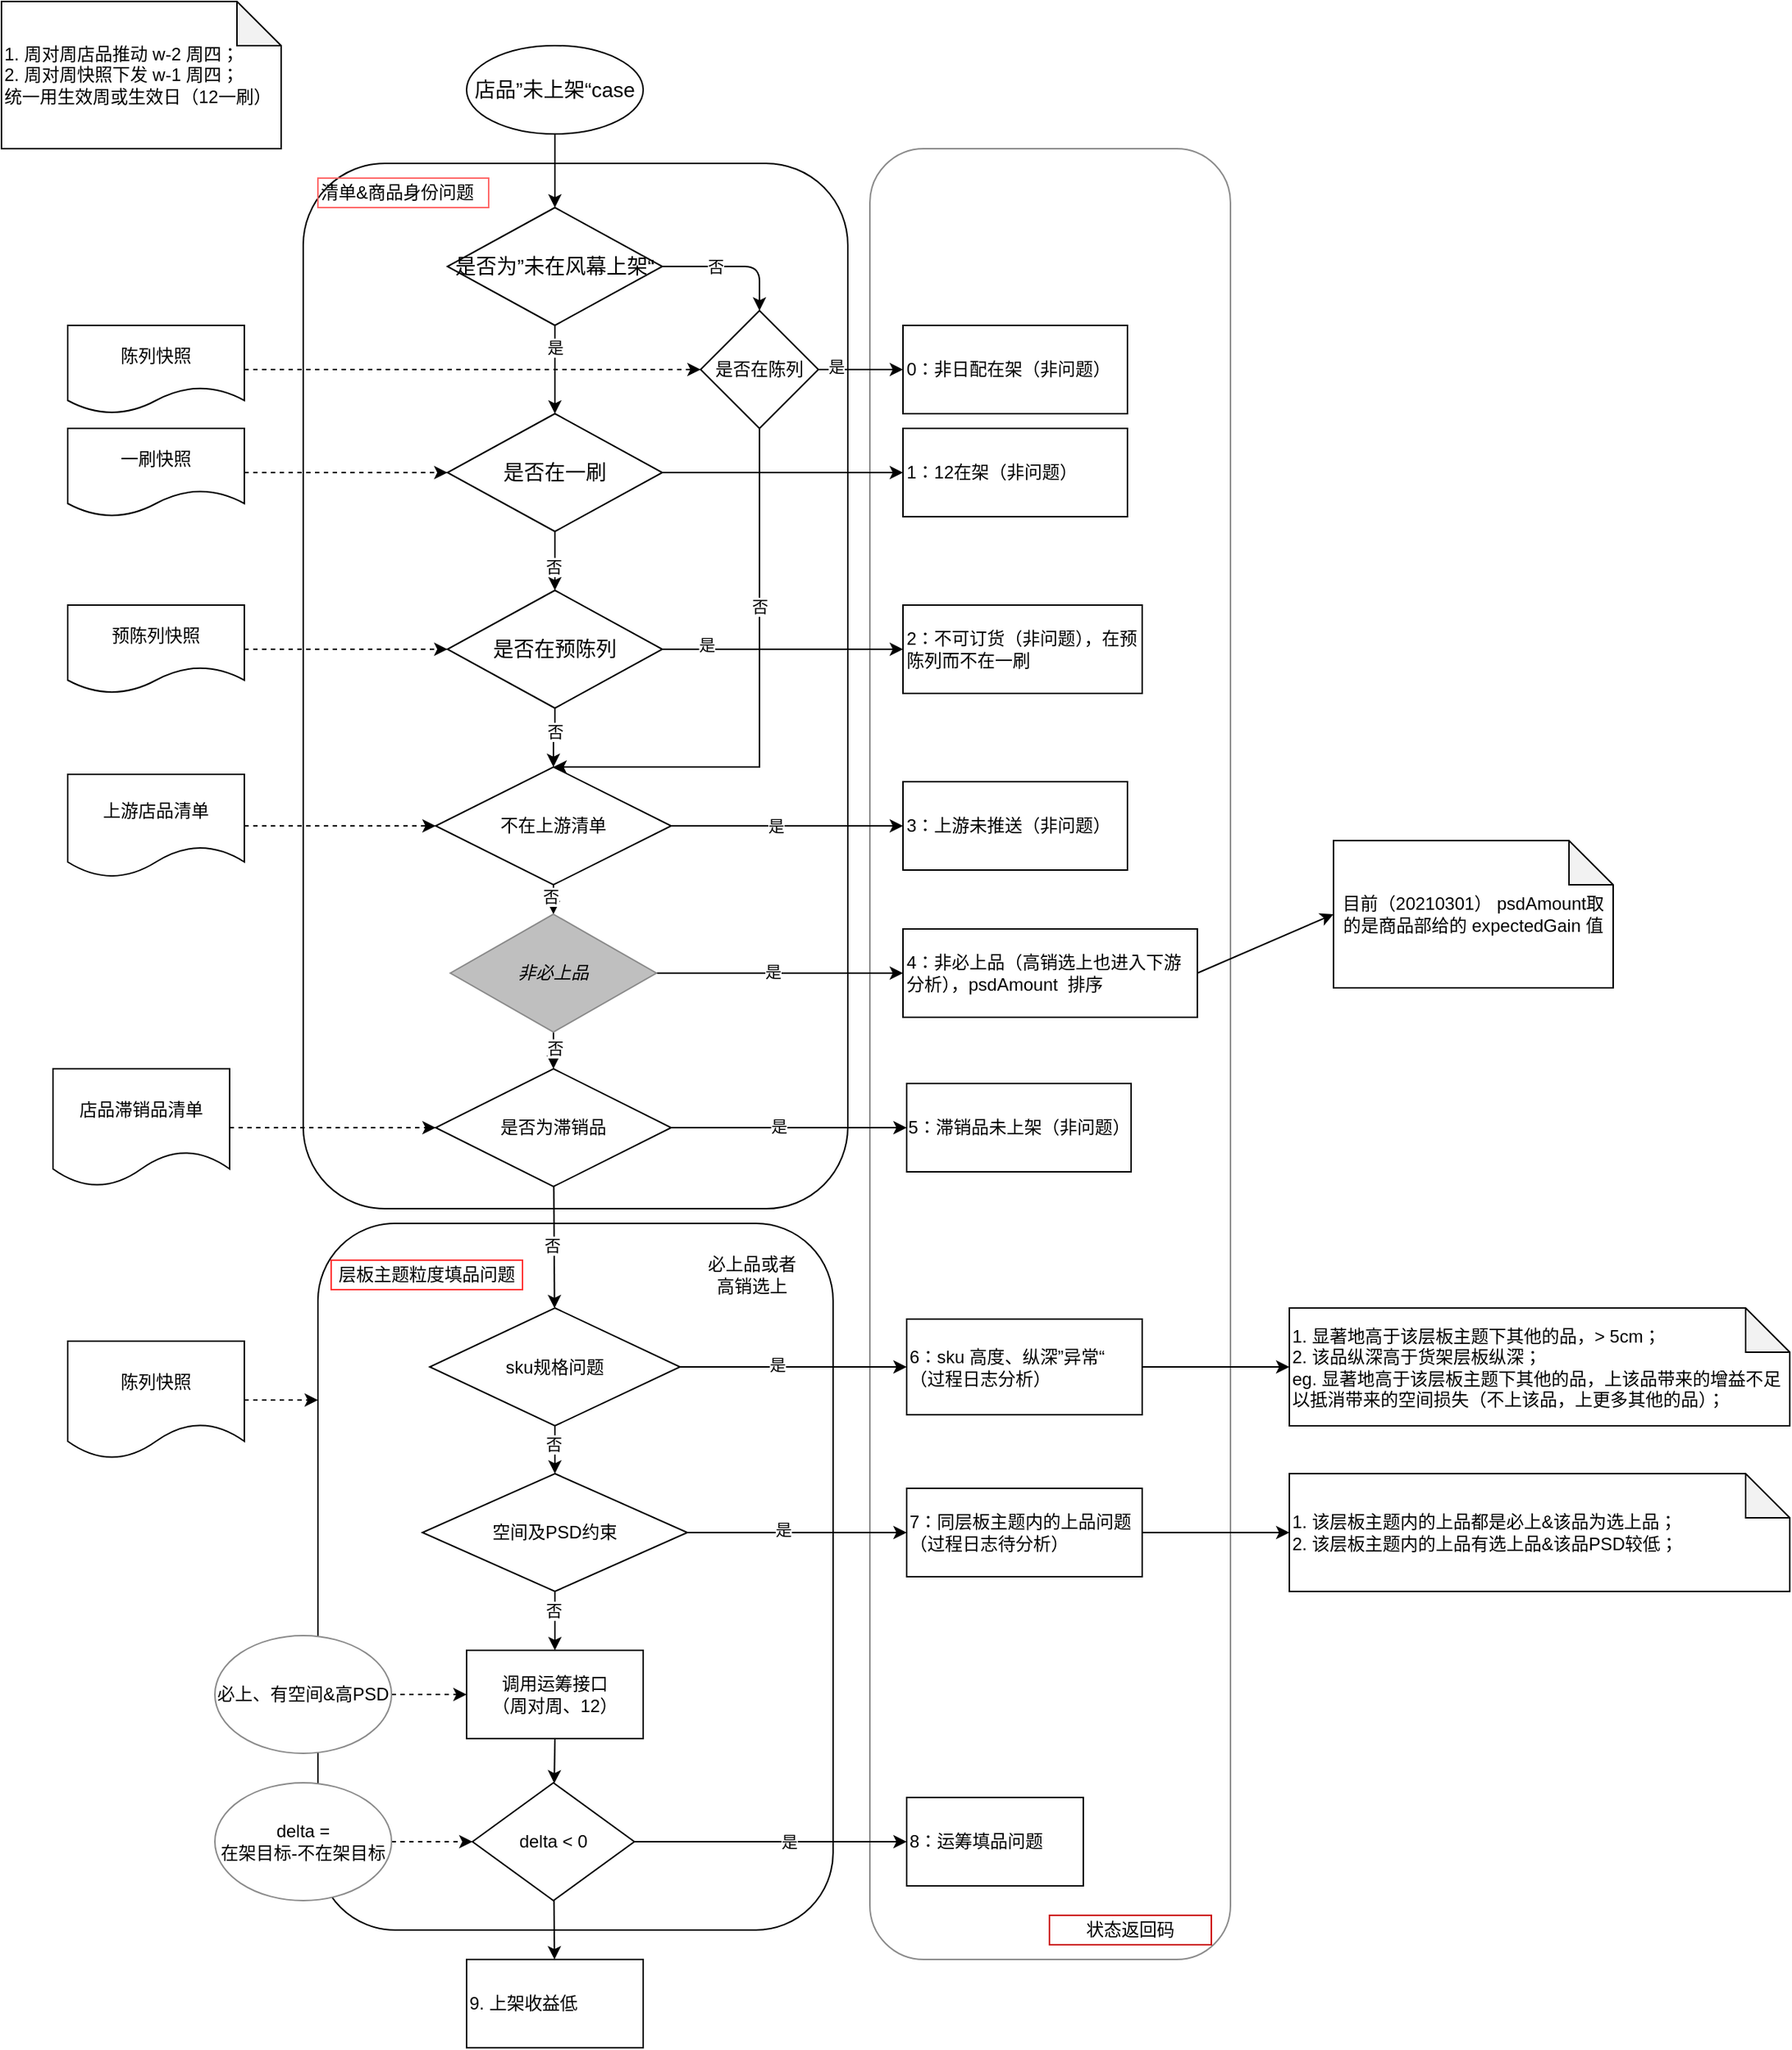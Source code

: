 <mxfile version="14.4.3" type="github">
  <diagram id="S_Vtg1tC3hXxcEHw8p99" name="Page-1">
    <mxGraphModel dx="2066" dy="2243" grid="1" gridSize="10" guides="1" tooltips="1" connect="1" arrows="1" fold="1" page="1" pageScale="1" pageWidth="827" pageHeight="1169" math="0" shadow="0">
      <root>
        <mxCell id="0" />
        <mxCell id="1" parent="0" />
        <mxCell id="GCCHpUo1PIDC4ZOt7AxQ-62" value="" style="rounded=1;whiteSpace=wrap;html=1;strokeColor=#8A8A8A;fillColor=#FFFFFF;" parent="1" vertex="1">
          <mxGeometry x="705" y="-70" width="245" height="1230" as="geometry" />
        </mxCell>
        <mxCell id="GCCHpUo1PIDC4ZOt7AxQ-51" value="" style="rounded=1;whiteSpace=wrap;html=1;" parent="1" vertex="1">
          <mxGeometry x="320" y="-60" width="370" height="710" as="geometry" />
        </mxCell>
        <mxCell id="GCCHpUo1PIDC4ZOt7AxQ-43" value="" style="rounded=1;whiteSpace=wrap;html=1;" parent="1" vertex="1">
          <mxGeometry x="330" y="660" width="350" height="480" as="geometry" />
        </mxCell>
        <mxCell id="ejTYExqUI6OF1oC2EcKi-1" style="edgeStyle=orthogonalEdgeStyle;rounded=0;orthogonalLoop=1;jettySize=auto;html=1;exitX=0.5;exitY=1;exitDx=0;exitDy=0;entryX=0.5;entryY=0;entryDx=0;entryDy=0;" parent="1" source="GCCHpUo1PIDC4ZOt7AxQ-3" target="GCCHpUo1PIDC4ZOt7AxQ-4" edge="1">
          <mxGeometry relative="1" as="geometry" />
        </mxCell>
        <mxCell id="GCCHpUo1PIDC4ZOt7AxQ-3" value="&lt;font style=&quot;font-size: 14px&quot;&gt;店品”未上架“case&lt;/font&gt;" style="ellipse;whiteSpace=wrap;html=1;" parent="1" vertex="1">
          <mxGeometry x="431" y="-140" width="120" height="60" as="geometry" />
        </mxCell>
        <mxCell id="ejTYExqUI6OF1oC2EcKi-4" value="" style="edgeStyle=orthogonalEdgeStyle;rounded=0;orthogonalLoop=1;jettySize=auto;html=1;" parent="1" source="GCCHpUo1PIDC4ZOt7AxQ-4" target="ejTYExqUI6OF1oC2EcKi-3" edge="1">
          <mxGeometry relative="1" as="geometry" />
        </mxCell>
        <mxCell id="ejTYExqUI6OF1oC2EcKi-11" value="是" style="edgeLabel;html=1;align=center;verticalAlign=middle;resizable=0;points=[];" parent="ejTYExqUI6OF1oC2EcKi-4" vertex="1" connectable="0">
          <mxGeometry x="-0.55" y="-3" relative="1" as="geometry">
            <mxPoint x="3" y="1" as="offset" />
          </mxGeometry>
        </mxCell>
        <mxCell id="GCCHpUo1PIDC4ZOt7AxQ-4" value="&lt;font style=&quot;font-size: 14px&quot;&gt;是否为”未在风幕上架“&lt;/font&gt;" style="rhombus;whiteSpace=wrap;html=1;" parent="1" vertex="1">
          <mxGeometry x="418" y="-30" width="146" height="80" as="geometry" />
        </mxCell>
        <mxCell id="GCCHpUo1PIDC4ZOt7AxQ-7" value="1. 周对周店品推动 w-2 周四；&lt;br&gt;2. 周对周快照下发 w-1 周四；&lt;br&gt;统一用生效周或生效日（12一刷）&amp;nbsp;" style="shape=note;whiteSpace=wrap;html=1;backgroundOutline=1;darkOpacity=0.05;align=left;" parent="1" vertex="1">
          <mxGeometry x="115" y="-170" width="190" height="100" as="geometry" />
        </mxCell>
        <mxCell id="GCCHpUo1PIDC4ZOt7AxQ-9" value="清单&amp;amp;商品身份问题" style="text;html=1;strokeColor=#FF6666;fillColor=none;align=left;verticalAlign=middle;whiteSpace=wrap;rounded=0;" parent="1" vertex="1">
          <mxGeometry x="330" y="-50" width="116" height="20" as="geometry" />
        </mxCell>
        <mxCell id="GCCHpUo1PIDC4ZOt7AxQ-17" value="" style="edgeStyle=orthogonalEdgeStyle;rounded=0;orthogonalLoop=1;jettySize=auto;html=1;" parent="1" source="GCCHpUo1PIDC4ZOt7AxQ-11" target="GCCHpUo1PIDC4ZOt7AxQ-16" edge="1">
          <mxGeometry relative="1" as="geometry" />
        </mxCell>
        <mxCell id="GCCHpUo1PIDC4ZOt7AxQ-18" value="是" style="edgeLabel;html=1;align=center;verticalAlign=middle;resizable=0;points=[];" parent="GCCHpUo1PIDC4ZOt7AxQ-17" vertex="1" connectable="0">
          <mxGeometry x="-0.183" y="3" relative="1" as="geometry">
            <mxPoint x="6" y="3" as="offset" />
          </mxGeometry>
        </mxCell>
        <mxCell id="GCCHpUo1PIDC4ZOt7AxQ-53" value="" style="edgeStyle=none;rounded=0;jumpStyle=gap;orthogonalLoop=1;jettySize=auto;html=1;" parent="1" source="GCCHpUo1PIDC4ZOt7AxQ-11" target="GCCHpUo1PIDC4ZOt7AxQ-52" edge="1">
          <mxGeometry relative="1" as="geometry" />
        </mxCell>
        <mxCell id="ejTYExqUI6OF1oC2EcKi-22" value="否" style="edgeLabel;html=1;align=center;verticalAlign=middle;resizable=0;points=[];" parent="GCCHpUo1PIDC4ZOt7AxQ-53" vertex="1" connectable="0">
          <mxGeometry x="-0.267" y="-2" relative="1" as="geometry">
            <mxPoint as="offset" />
          </mxGeometry>
        </mxCell>
        <mxCell id="GCCHpUo1PIDC4ZOt7AxQ-11" value="不在上游清单" style="rhombus;whiteSpace=wrap;html=1;" parent="1" vertex="1">
          <mxGeometry x="410" y="350" width="160" height="80" as="geometry" />
        </mxCell>
        <mxCell id="GCCHpUo1PIDC4ZOt7AxQ-13" value="0：非日配在架（非问题）" style="whiteSpace=wrap;html=1;align=left;" parent="1" vertex="1">
          <mxGeometry x="727.5" y="50" width="152.5" height="60" as="geometry" />
        </mxCell>
        <mxCell id="GCCHpUo1PIDC4ZOt7AxQ-16" value="3：上游未推送（非问题）" style="whiteSpace=wrap;html=1;align=left;" parent="1" vertex="1">
          <mxGeometry x="727.5" y="360" width="152.5" height="60" as="geometry" />
        </mxCell>
        <mxCell id="GCCHpUo1PIDC4ZOt7AxQ-22" value="" style="edgeStyle=orthogonalEdgeStyle;rounded=0;orthogonalLoop=1;jettySize=auto;html=1;" parent="1" source="GCCHpUo1PIDC4ZOt7AxQ-19" target="GCCHpUo1PIDC4ZOt7AxQ-21" edge="1">
          <mxGeometry relative="1" as="geometry" />
        </mxCell>
        <mxCell id="GCCHpUo1PIDC4ZOt7AxQ-23" value="是" style="edgeLabel;html=1;align=center;verticalAlign=middle;resizable=0;points=[];" parent="GCCHpUo1PIDC4ZOt7AxQ-22" vertex="1" connectable="0">
          <mxGeometry x="-0.046" y="1" relative="1" as="geometry">
            <mxPoint x="-4" as="offset" />
          </mxGeometry>
        </mxCell>
        <mxCell id="GCCHpUo1PIDC4ZOt7AxQ-57" value="" style="edgeStyle=none;rounded=0;jumpStyle=gap;orthogonalLoop=1;jettySize=auto;html=1;" parent="1" source="GCCHpUo1PIDC4ZOt7AxQ-19" target="GCCHpUo1PIDC4ZOt7AxQ-27" edge="1">
          <mxGeometry relative="1" as="geometry" />
        </mxCell>
        <mxCell id="ejTYExqUI6OF1oC2EcKi-24" value="否" style="edgeLabel;html=1;align=center;verticalAlign=middle;resizable=0;points=[];" parent="GCCHpUo1PIDC4ZOt7AxQ-57" vertex="1" connectable="0">
          <mxGeometry x="-0.03" y="-2" relative="1" as="geometry">
            <mxPoint as="offset" />
          </mxGeometry>
        </mxCell>
        <mxCell id="GCCHpUo1PIDC4ZOt7AxQ-19" value="是否为滞销品" style="rhombus;whiteSpace=wrap;html=1;" parent="1" vertex="1">
          <mxGeometry x="410" y="555" width="160" height="80" as="geometry" />
        </mxCell>
        <mxCell id="GCCHpUo1PIDC4ZOt7AxQ-21" value="5：滞销品未上架（非问题）" style="whiteSpace=wrap;html=1;" parent="1" vertex="1">
          <mxGeometry x="730" y="565" width="152.5" height="60" as="geometry" />
        </mxCell>
        <mxCell id="GCCHpUo1PIDC4ZOt7AxQ-32" value="" style="edgeStyle=orthogonalEdgeStyle;rounded=0;orthogonalLoop=1;jettySize=auto;html=1;" parent="1" source="GCCHpUo1PIDC4ZOt7AxQ-27" target="GCCHpUo1PIDC4ZOt7AxQ-31" edge="1">
          <mxGeometry relative="1" as="geometry" />
        </mxCell>
        <mxCell id="ejTYExqUI6OF1oC2EcKi-26" value="否" style="edgeLabel;html=1;align=center;verticalAlign=middle;resizable=0;points=[];" parent="GCCHpUo1PIDC4ZOt7AxQ-32" vertex="1" connectable="0">
          <mxGeometry x="0.158" y="4" relative="1" as="geometry">
            <mxPoint x="-5" as="offset" />
          </mxGeometry>
        </mxCell>
        <mxCell id="GCCHpUo1PIDC4ZOt7AxQ-34" value="" style="edgeStyle=orthogonalEdgeStyle;rounded=0;orthogonalLoop=1;jettySize=auto;html=1;" parent="1" source="GCCHpUo1PIDC4ZOt7AxQ-27" target="GCCHpUo1PIDC4ZOt7AxQ-33" edge="1">
          <mxGeometry relative="1" as="geometry" />
        </mxCell>
        <mxCell id="GCCHpUo1PIDC4ZOt7AxQ-35" value="是" style="edgeLabel;html=1;align=center;verticalAlign=middle;resizable=0;points=[];" parent="GCCHpUo1PIDC4ZOt7AxQ-34" vertex="1" connectable="0">
          <mxGeometry x="-0.148" y="2" relative="1" as="geometry">
            <mxPoint as="offset" />
          </mxGeometry>
        </mxCell>
        <mxCell id="GCCHpUo1PIDC4ZOt7AxQ-27" value="sku规格问题" style="rhombus;whiteSpace=wrap;html=1;" parent="1" vertex="1">
          <mxGeometry x="406" y="717.5" width="170" height="80" as="geometry" />
        </mxCell>
        <mxCell id="GCCHpUo1PIDC4ZOt7AxQ-30" value="层板主题粒度填品问题" style="text;html=1;strokeColor=#FF3333;fillColor=none;align=center;verticalAlign=middle;whiteSpace=wrap;rounded=0;" parent="1" vertex="1">
          <mxGeometry x="339" y="685" width="130" height="20" as="geometry" />
        </mxCell>
        <mxCell id="GCCHpUo1PIDC4ZOt7AxQ-40" value="" style="edgeStyle=orthogonalEdgeStyle;rounded=0;orthogonalLoop=1;jettySize=auto;html=1;" parent="1" source="GCCHpUo1PIDC4ZOt7AxQ-31" target="GCCHpUo1PIDC4ZOt7AxQ-39" edge="1">
          <mxGeometry relative="1" as="geometry" />
        </mxCell>
        <mxCell id="GCCHpUo1PIDC4ZOt7AxQ-41" value="是" style="edgeLabel;html=1;align=center;verticalAlign=middle;resizable=0;points=[];" parent="GCCHpUo1PIDC4ZOt7AxQ-40" vertex="1" connectable="0">
          <mxGeometry x="-0.127" y="2" relative="1" as="geometry">
            <mxPoint as="offset" />
          </mxGeometry>
        </mxCell>
        <mxCell id="krz_2XrXr_R0RCQD7uE6-12" value="" style="edgeStyle=none;rounded=0;orthogonalLoop=1;jettySize=auto;html=1;" parent="1" source="GCCHpUo1PIDC4ZOt7AxQ-31" target="krz_2XrXr_R0RCQD7uE6-10" edge="1">
          <mxGeometry relative="1" as="geometry" />
        </mxCell>
        <mxCell id="ejTYExqUI6OF1oC2EcKi-25" value="否" style="edgeLabel;html=1;align=center;verticalAlign=middle;resizable=0;points=[];" parent="krz_2XrXr_R0RCQD7uE6-12" vertex="1" connectable="0">
          <mxGeometry x="-0.36" y="-2" relative="1" as="geometry">
            <mxPoint x="1" as="offset" />
          </mxGeometry>
        </mxCell>
        <mxCell id="GCCHpUo1PIDC4ZOt7AxQ-31" value="空间及PSD约束" style="rhombus;whiteSpace=wrap;html=1;" parent="1" vertex="1">
          <mxGeometry x="401" y="830" width="180" height="80" as="geometry" />
        </mxCell>
        <mxCell id="krz_2XrXr_R0RCQD7uE6-14" value="" style="edgeStyle=none;rounded=0;orthogonalLoop=1;jettySize=auto;html=1;exitX=1;exitY=0.5;exitDx=0;exitDy=0;" parent="1" source="GCCHpUo1PIDC4ZOt7AxQ-33" target="GCCHpUo1PIDC4ZOt7AxQ-46" edge="1">
          <mxGeometry relative="1" as="geometry" />
        </mxCell>
        <mxCell id="GCCHpUo1PIDC4ZOt7AxQ-33" value="6：sku 高度、纵深”异常“&lt;br&gt;（过程日志分析）" style="whiteSpace=wrap;html=1;align=left;" parent="1" vertex="1">
          <mxGeometry x="730" y="725" width="160" height="65" as="geometry" />
        </mxCell>
        <mxCell id="GCCHpUo1PIDC4ZOt7AxQ-49" style="edgeStyle=none;rounded=0;jumpStyle=gap;orthogonalLoop=1;jettySize=auto;html=1;exitX=1;exitY=0.5;exitDx=0;exitDy=0;entryX=0;entryY=0.5;entryDx=0;entryDy=0;entryPerimeter=0;" parent="1" source="GCCHpUo1PIDC4ZOt7AxQ-39" target="GCCHpUo1PIDC4ZOt7AxQ-48" edge="1">
          <mxGeometry relative="1" as="geometry" />
        </mxCell>
        <mxCell id="GCCHpUo1PIDC4ZOt7AxQ-39" value="7：同层板主题内的上品问题&amp;nbsp;&lt;br&gt;（过程日志待分析）" style="whiteSpace=wrap;html=1;align=left;" parent="1" vertex="1">
          <mxGeometry x="730" y="840" width="160" height="60" as="geometry" />
        </mxCell>
        <mxCell id="GCCHpUo1PIDC4ZOt7AxQ-44" style="edgeStyle=orthogonalEdgeStyle;rounded=0;orthogonalLoop=1;jettySize=auto;html=1;exitX=0.5;exitY=1;exitDx=0;exitDy=0;" parent="1" source="GCCHpUo1PIDC4ZOt7AxQ-43" target="GCCHpUo1PIDC4ZOt7AxQ-43" edge="1">
          <mxGeometry relative="1" as="geometry" />
        </mxCell>
        <mxCell id="GCCHpUo1PIDC4ZOt7AxQ-46" value="1. 显著地高于该层板主题下其他的品，&amp;gt; 5cm；&lt;br&gt;2. 该品纵深高于货架层板纵深；&lt;br&gt;eg. 显著地高于该层板主题下其他的品，上该品带来的增益不足以抵消带来的空间损失（不上该品，上更多其他的品）；" style="shape=note;whiteSpace=wrap;html=1;backgroundOutline=1;darkOpacity=0.05;align=left;" parent="1" vertex="1">
          <mxGeometry x="990" y="717.5" width="340" height="80" as="geometry" />
        </mxCell>
        <mxCell id="GCCHpUo1PIDC4ZOt7AxQ-48" value="1. 该层板主题内的上品都是必上&amp;amp;该品为选上品；&lt;br&gt;2. 该层板主题内的上品有选上品&amp;amp;该品PSD较低；" style="shape=note;whiteSpace=wrap;html=1;backgroundOutline=1;darkOpacity=0.05;align=left;" parent="1" vertex="1">
          <mxGeometry x="990" y="830" width="340" height="80" as="geometry" />
        </mxCell>
        <mxCell id="GCCHpUo1PIDC4ZOt7AxQ-54" value="" style="edgeStyle=none;rounded=0;jumpStyle=gap;orthogonalLoop=1;jettySize=auto;html=1;" parent="1" source="GCCHpUo1PIDC4ZOt7AxQ-52" target="GCCHpUo1PIDC4ZOt7AxQ-19" edge="1">
          <mxGeometry relative="1" as="geometry" />
        </mxCell>
        <mxCell id="ejTYExqUI6OF1oC2EcKi-23" value="否" style="edgeLabel;html=1;align=center;verticalAlign=middle;resizable=0;points=[];" parent="GCCHpUo1PIDC4ZOt7AxQ-54" vertex="1" connectable="0">
          <mxGeometry x="-0.12" y="1" relative="1" as="geometry">
            <mxPoint as="offset" />
          </mxGeometry>
        </mxCell>
        <mxCell id="GCCHpUo1PIDC4ZOt7AxQ-56" value="" style="edgeStyle=none;rounded=0;jumpStyle=gap;orthogonalLoop=1;jettySize=auto;html=1;" parent="1" source="GCCHpUo1PIDC4ZOt7AxQ-52" target="GCCHpUo1PIDC4ZOt7AxQ-55" edge="1">
          <mxGeometry relative="1" as="geometry" />
        </mxCell>
        <mxCell id="GCCHpUo1PIDC4ZOt7AxQ-58" value="是" style="edgeLabel;html=1;align=center;verticalAlign=middle;resizable=0;points=[];" parent="GCCHpUo1PIDC4ZOt7AxQ-56" vertex="1" connectable="0">
          <mxGeometry x="-0.065" y="1" relative="1" as="geometry">
            <mxPoint as="offset" />
          </mxGeometry>
        </mxCell>
        <mxCell id="GCCHpUo1PIDC4ZOt7AxQ-52" value="&lt;i&gt;非必上品&lt;/i&gt;" style="rhombus;whiteSpace=wrap;html=1;strokeColor=#8A8A8A;fillColor=#BFBFBF;" parent="1" vertex="1">
          <mxGeometry x="420" y="450" width="140" height="80" as="geometry" />
        </mxCell>
        <mxCell id="krz_2XrXr_R0RCQD7uE6-31" style="edgeStyle=none;rounded=0;orthogonalLoop=1;jettySize=auto;html=1;exitX=1;exitY=0.5;exitDx=0;exitDy=0;entryX=0;entryY=0.5;entryDx=0;entryDy=0;entryPerimeter=0;" parent="1" source="GCCHpUo1PIDC4ZOt7AxQ-55" target="krz_2XrXr_R0RCQD7uE6-30" edge="1">
          <mxGeometry relative="1" as="geometry" />
        </mxCell>
        <mxCell id="GCCHpUo1PIDC4ZOt7AxQ-55" value="4：非必上品（高销选上也进入下游分析），psdAmount&amp;nbsp; 排序" style="whiteSpace=wrap;html=1;align=left;" parent="1" vertex="1">
          <mxGeometry x="727.5" y="460" width="200" height="60" as="geometry" />
        </mxCell>
        <mxCell id="GCCHpUo1PIDC4ZOt7AxQ-59" value="必上品或者高销选上" style="text;html=1;strokeColor=none;fillColor=none;align=center;verticalAlign=middle;whiteSpace=wrap;rounded=0;" parent="1" vertex="1">
          <mxGeometry x="590" y="685" width="70" height="20" as="geometry" />
        </mxCell>
        <mxCell id="krz_2XrXr_R0RCQD7uE6-27" style="edgeStyle=none;rounded=0;orthogonalLoop=1;jettySize=auto;html=1;exitX=1;exitY=0.5;exitDx=0;exitDy=0;entryX=0;entryY=0.5;entryDx=0;entryDy=0;dashed=1;" parent="1" source="GCCHpUo1PIDC4ZOt7AxQ-65" target="krz_2XrXr_R0RCQD7uE6-10" edge="1">
          <mxGeometry relative="1" as="geometry" />
        </mxCell>
        <mxCell id="GCCHpUo1PIDC4ZOt7AxQ-65" value="必上、有空间&amp;amp;高PSD" style="ellipse;whiteSpace=wrap;html=1;strokeColor=#8A8A8A;fillColor=#FFFFFF;" parent="1" vertex="1">
          <mxGeometry x="260" y="940" width="120" height="80" as="geometry" />
        </mxCell>
        <mxCell id="GCCHpUo1PIDC4ZOt7AxQ-71" value="状态返回码" style="text;html=1;strokeColor=#CC0000;fillColor=none;align=center;verticalAlign=middle;whiteSpace=wrap;rounded=0;" parent="1" vertex="1">
          <mxGeometry x="827" y="1130" width="110" height="20" as="geometry" />
        </mxCell>
        <mxCell id="ejTYExqUI6OF1oC2EcKi-27" style="edgeStyle=orthogonalEdgeStyle;rounded=0;orthogonalLoop=1;jettySize=auto;html=1;exitX=1;exitY=0.5;exitDx=0;exitDy=0;entryX=0;entryY=0.5;entryDx=0;entryDy=0;dashed=1;" parent="1" source="GCCHpUo1PIDC4ZOt7AxQ-73" target="ejTYExqUI6OF1oC2EcKi-8" edge="1">
          <mxGeometry relative="1" as="geometry" />
        </mxCell>
        <mxCell id="GCCHpUo1PIDC4ZOt7AxQ-73" value="陈列快照" style="shape=document;whiteSpace=wrap;html=1;boundedLbl=1;strokeColor=#000000;fillColor=#FFFFFF;" parent="1" vertex="1">
          <mxGeometry x="160" y="50" width="120" height="60" as="geometry" />
        </mxCell>
        <mxCell id="ejTYExqUI6OF1oC2EcKi-32" style="edgeStyle=orthogonalEdgeStyle;rounded=0;orthogonalLoop=1;jettySize=auto;html=1;exitX=1;exitY=0.5;exitDx=0;exitDy=0;dashed=1;" parent="1" source="GCCHpUo1PIDC4ZOt7AxQ-74" target="GCCHpUo1PIDC4ZOt7AxQ-11" edge="1">
          <mxGeometry relative="1" as="geometry" />
        </mxCell>
        <mxCell id="GCCHpUo1PIDC4ZOt7AxQ-74" value="上游店品清单" style="shape=document;whiteSpace=wrap;html=1;boundedLbl=1;strokeColor=#000000;fillColor=#FFFFFF;" parent="1" vertex="1">
          <mxGeometry x="160" y="355" width="120" height="70" as="geometry" />
        </mxCell>
        <mxCell id="ejTYExqUI6OF1oC2EcKi-33" style="edgeStyle=orthogonalEdgeStyle;rounded=0;orthogonalLoop=1;jettySize=auto;html=1;exitX=1;exitY=0.5;exitDx=0;exitDy=0;entryX=0;entryY=0.5;entryDx=0;entryDy=0;dashed=1;" parent="1" source="GCCHpUo1PIDC4ZOt7AxQ-75" target="GCCHpUo1PIDC4ZOt7AxQ-19" edge="1">
          <mxGeometry relative="1" as="geometry" />
        </mxCell>
        <mxCell id="GCCHpUo1PIDC4ZOt7AxQ-75" value="店品滞销品清单" style="shape=document;whiteSpace=wrap;html=1;boundedLbl=1;strokeColor=#000000;fillColor=#FFFFFF;" parent="1" vertex="1">
          <mxGeometry x="150" y="555" width="120" height="80" as="geometry" />
        </mxCell>
        <mxCell id="ejTYExqUI6OF1oC2EcKi-35" style="edgeStyle=orthogonalEdgeStyle;rounded=0;orthogonalLoop=1;jettySize=auto;html=1;exitX=1;exitY=0.5;exitDx=0;exitDy=0;entryX=0;entryY=0.25;entryDx=0;entryDy=0;dashed=1;" parent="1" source="GCCHpUo1PIDC4ZOt7AxQ-76" target="GCCHpUo1PIDC4ZOt7AxQ-43" edge="1">
          <mxGeometry relative="1" as="geometry" />
        </mxCell>
        <mxCell id="GCCHpUo1PIDC4ZOt7AxQ-76" value="陈列快照" style="shape=document;whiteSpace=wrap;html=1;boundedLbl=1;strokeColor=#000000;fillColor=#FFFFFF;" parent="1" vertex="1">
          <mxGeometry x="160" y="740" width="120" height="80" as="geometry" />
        </mxCell>
        <mxCell id="krz_2XrXr_R0RCQD7uE6-6" value="" style="edgeStyle=none;rounded=0;orthogonalLoop=1;jettySize=auto;html=1;" parent="1" source="krz_2XrXr_R0RCQD7uE6-1" target="krz_2XrXr_R0RCQD7uE6-5" edge="1">
          <mxGeometry relative="1" as="geometry" />
        </mxCell>
        <mxCell id="krz_2XrXr_R0RCQD7uE6-7" value="是" style="edgeLabel;html=1;align=center;verticalAlign=middle;resizable=0;points=[];" parent="krz_2XrXr_R0RCQD7uE6-6" vertex="1" connectable="0">
          <mxGeometry x="-0.12" y="2" relative="1" as="geometry">
            <mxPoint x="23" y="2" as="offset" />
          </mxGeometry>
        </mxCell>
        <mxCell id="krz_2XrXr_R0RCQD7uE6-18" value="" style="edgeStyle=none;rounded=0;orthogonalLoop=1;jettySize=auto;html=1;" parent="1" source="krz_2XrXr_R0RCQD7uE6-1" target="krz_2XrXr_R0RCQD7uE6-17" edge="1">
          <mxGeometry relative="1" as="geometry" />
        </mxCell>
        <mxCell id="krz_2XrXr_R0RCQD7uE6-1" value="delta &amp;lt; 0" style="rhombus;whiteSpace=wrap;html=1;" parent="1" vertex="1">
          <mxGeometry x="435" y="1040" width="110" height="80" as="geometry" />
        </mxCell>
        <mxCell id="krz_2XrXr_R0RCQD7uE6-4" style="rounded=0;orthogonalLoop=1;jettySize=auto;html=1;exitX=1;exitY=0.5;exitDx=0;exitDy=0;entryX=0;entryY=0.5;entryDx=0;entryDy=0;dashed=1;" parent="1" source="krz_2XrXr_R0RCQD7uE6-3" target="krz_2XrXr_R0RCQD7uE6-1" edge="1">
          <mxGeometry relative="1" as="geometry" />
        </mxCell>
        <mxCell id="krz_2XrXr_R0RCQD7uE6-3" value="delta = &lt;br&gt;在架目标-不在架目标" style="ellipse;whiteSpace=wrap;html=1;strokeColor=#8A8A8A;fillColor=#FFFFFF;" parent="1" vertex="1">
          <mxGeometry x="260" y="1040" width="120" height="80" as="geometry" />
        </mxCell>
        <mxCell id="krz_2XrXr_R0RCQD7uE6-5" value="8：运筹填品问题" style="whiteSpace=wrap;html=1;align=left;" parent="1" vertex="1">
          <mxGeometry x="730" y="1050" width="120" height="60" as="geometry" />
        </mxCell>
        <mxCell id="krz_2XrXr_R0RCQD7uE6-11" style="edgeStyle=none;rounded=0;orthogonalLoop=1;jettySize=auto;html=1;exitX=0.5;exitY=1;exitDx=0;exitDy=0;" parent="1" source="krz_2XrXr_R0RCQD7uE6-10" target="krz_2XrXr_R0RCQD7uE6-1" edge="1">
          <mxGeometry relative="1" as="geometry" />
        </mxCell>
        <mxCell id="krz_2XrXr_R0RCQD7uE6-10" value="调用运筹接口&lt;br&gt;（周对周、12）" style="rounded=0;whiteSpace=wrap;html=1;" parent="1" vertex="1">
          <mxGeometry x="431" y="950" width="120" height="60" as="geometry" />
        </mxCell>
        <mxCell id="krz_2XrXr_R0RCQD7uE6-16" style="edgeStyle=none;rounded=0;orthogonalLoop=1;jettySize=auto;html=1;exitX=0.75;exitY=0;exitDx=0;exitDy=0;" parent="1" source="GCCHpUo1PIDC4ZOt7AxQ-43" target="GCCHpUo1PIDC4ZOt7AxQ-43" edge="1">
          <mxGeometry relative="1" as="geometry" />
        </mxCell>
        <mxCell id="krz_2XrXr_R0RCQD7uE6-17" value="9. 上架收益低" style="whiteSpace=wrap;html=1;align=left;" parent="1" vertex="1">
          <mxGeometry x="431" y="1160" width="120" height="60" as="geometry" />
        </mxCell>
        <mxCell id="krz_2XrXr_R0RCQD7uE6-25" value="2：不可订货（非问题），在预陈列而不在一刷" style="whiteSpace=wrap;html=1;align=left;" parent="1" vertex="1">
          <mxGeometry x="727.5" y="240" width="162.5" height="60" as="geometry" />
        </mxCell>
        <mxCell id="krz_2XrXr_R0RCQD7uE6-30" value="目前（20210301） psdAmount取的是商品部给的 expectedGain 值" style="shape=note;whiteSpace=wrap;html=1;backgroundOutline=1;darkOpacity=0.05;" parent="1" vertex="1">
          <mxGeometry x="1020" y="400" width="190" height="100" as="geometry" />
        </mxCell>
        <mxCell id="ejTYExqUI6OF1oC2EcKi-6" value="" style="edgeStyle=orthogonalEdgeStyle;rounded=0;orthogonalLoop=1;jettySize=auto;html=1;" parent="1" source="ejTYExqUI6OF1oC2EcKi-3" target="ejTYExqUI6OF1oC2EcKi-5" edge="1">
          <mxGeometry relative="1" as="geometry" />
        </mxCell>
        <mxCell id="ejTYExqUI6OF1oC2EcKi-12" value="否" style="edgeLabel;html=1;align=center;verticalAlign=middle;resizable=0;points=[];" parent="ejTYExqUI6OF1oC2EcKi-6" vertex="1" connectable="0">
          <mxGeometry x="0.2" y="2" relative="1" as="geometry">
            <mxPoint x="-3" as="offset" />
          </mxGeometry>
        </mxCell>
        <mxCell id="ejTYExqUI6OF1oC2EcKi-20" style="edgeStyle=orthogonalEdgeStyle;rounded=0;orthogonalLoop=1;jettySize=auto;html=1;exitX=1;exitY=0.5;exitDx=0;exitDy=0;entryX=0;entryY=0.5;entryDx=0;entryDy=0;" parent="1" source="ejTYExqUI6OF1oC2EcKi-3" target="ejTYExqUI6OF1oC2EcKi-18" edge="1">
          <mxGeometry relative="1" as="geometry" />
        </mxCell>
        <mxCell id="ejTYExqUI6OF1oC2EcKi-3" value="&lt;font style=&quot;font-size: 14px&quot;&gt;是否在一刷&lt;/font&gt;" style="rhombus;whiteSpace=wrap;html=1;" parent="1" vertex="1">
          <mxGeometry x="418" y="110" width="146" height="80" as="geometry" />
        </mxCell>
        <mxCell id="ejTYExqUI6OF1oC2EcKi-7" style="edgeStyle=orthogonalEdgeStyle;rounded=0;orthogonalLoop=1;jettySize=auto;html=1;exitX=0.5;exitY=1;exitDx=0;exitDy=0;entryX=0.5;entryY=0;entryDx=0;entryDy=0;" parent="1" source="ejTYExqUI6OF1oC2EcKi-5" target="GCCHpUo1PIDC4ZOt7AxQ-11" edge="1">
          <mxGeometry relative="1" as="geometry" />
        </mxCell>
        <mxCell id="ejTYExqUI6OF1oC2EcKi-15" value="否" style="edgeLabel;html=1;align=center;verticalAlign=middle;resizable=0;points=[];" parent="ejTYExqUI6OF1oC2EcKi-7" vertex="1" connectable="0">
          <mxGeometry x="-0.235" relative="1" as="geometry">
            <mxPoint as="offset" />
          </mxGeometry>
        </mxCell>
        <mxCell id="ejTYExqUI6OF1oC2EcKi-19" style="edgeStyle=orthogonalEdgeStyle;rounded=0;orthogonalLoop=1;jettySize=auto;html=1;exitX=1;exitY=0.5;exitDx=0;exitDy=0;entryX=0;entryY=0.5;entryDx=0;entryDy=0;" parent="1" source="ejTYExqUI6OF1oC2EcKi-5" target="krz_2XrXr_R0RCQD7uE6-25" edge="1">
          <mxGeometry relative="1" as="geometry" />
        </mxCell>
        <mxCell id="ejTYExqUI6OF1oC2EcKi-21" value="是" style="edgeLabel;html=1;align=center;verticalAlign=middle;resizable=0;points=[];" parent="ejTYExqUI6OF1oC2EcKi-19" vertex="1" connectable="0">
          <mxGeometry x="-0.633" y="3" relative="1" as="geometry">
            <mxPoint as="offset" />
          </mxGeometry>
        </mxCell>
        <mxCell id="ejTYExqUI6OF1oC2EcKi-5" value="&lt;font style=&quot;font-size: 14px&quot;&gt;是否在预陈列&lt;/font&gt;" style="rhombus;whiteSpace=wrap;html=1;" parent="1" vertex="1">
          <mxGeometry x="418" y="230" width="146" height="80" as="geometry" />
        </mxCell>
        <mxCell id="ejTYExqUI6OF1oC2EcKi-13" style="edgeStyle=orthogonalEdgeStyle;rounded=0;orthogonalLoop=1;jettySize=auto;html=1;exitX=0.5;exitY=1;exitDx=0;exitDy=0;entryX=0.5;entryY=0;entryDx=0;entryDy=0;" parent="1" source="ejTYExqUI6OF1oC2EcKi-8" target="GCCHpUo1PIDC4ZOt7AxQ-11" edge="1">
          <mxGeometry relative="1" as="geometry">
            <Array as="points">
              <mxPoint x="630" y="350" />
            </Array>
          </mxGeometry>
        </mxCell>
        <mxCell id="ejTYExqUI6OF1oC2EcKi-14" value="否" style="edgeLabel;html=1;align=center;verticalAlign=middle;resizable=0;points=[];" parent="ejTYExqUI6OF1oC2EcKi-13" vertex="1" connectable="0">
          <mxGeometry x="-0.345" relative="1" as="geometry">
            <mxPoint as="offset" />
          </mxGeometry>
        </mxCell>
        <mxCell id="ejTYExqUI6OF1oC2EcKi-16" style="edgeStyle=orthogonalEdgeStyle;rounded=0;orthogonalLoop=1;jettySize=auto;html=1;exitX=1;exitY=0.5;exitDx=0;exitDy=0;entryX=0;entryY=0.5;entryDx=0;entryDy=0;" parent="1" source="ejTYExqUI6OF1oC2EcKi-8" target="GCCHpUo1PIDC4ZOt7AxQ-13" edge="1">
          <mxGeometry relative="1" as="geometry" />
        </mxCell>
        <mxCell id="ejTYExqUI6OF1oC2EcKi-17" value="是" style="edgeLabel;html=1;align=center;verticalAlign=middle;resizable=0;points=[];" parent="ejTYExqUI6OF1oC2EcKi-16" vertex="1" connectable="0">
          <mxGeometry x="-0.583" y="2" relative="1" as="geometry">
            <mxPoint as="offset" />
          </mxGeometry>
        </mxCell>
        <mxCell id="ejTYExqUI6OF1oC2EcKi-8" value="是否在陈列" style="rhombus;whiteSpace=wrap;html=1;" parent="1" vertex="1">
          <mxGeometry x="590" y="40" width="80" height="80" as="geometry" />
        </mxCell>
        <mxCell id="ejTYExqUI6OF1oC2EcKi-9" value="" style="endArrow=classic;html=1;entryX=0.5;entryY=0;entryDx=0;entryDy=0;exitX=1;exitY=0.5;exitDx=0;exitDy=0;edgeStyle=orthogonalEdgeStyle;" parent="1" source="GCCHpUo1PIDC4ZOt7AxQ-4" target="ejTYExqUI6OF1oC2EcKi-8" edge="1">
          <mxGeometry width="50" height="50" relative="1" as="geometry">
            <mxPoint x="560" y="30" as="sourcePoint" />
            <mxPoint x="610" y="-20" as="targetPoint" />
          </mxGeometry>
        </mxCell>
        <mxCell id="ejTYExqUI6OF1oC2EcKi-10" value="否" style="edgeLabel;html=1;align=center;verticalAlign=middle;resizable=0;points=[];" parent="ejTYExqUI6OF1oC2EcKi-9" vertex="1" connectable="0">
          <mxGeometry x="-0.261" y="-4" relative="1" as="geometry">
            <mxPoint y="-4" as="offset" />
          </mxGeometry>
        </mxCell>
        <mxCell id="ejTYExqUI6OF1oC2EcKi-18" value="1：12在架（非问题）" style="whiteSpace=wrap;html=1;align=left;" parent="1" vertex="1">
          <mxGeometry x="727.5" y="120" width="152.5" height="60" as="geometry" />
        </mxCell>
        <mxCell id="ejTYExqUI6OF1oC2EcKi-29" style="edgeStyle=orthogonalEdgeStyle;rounded=0;orthogonalLoop=1;jettySize=auto;html=1;exitX=1;exitY=0.5;exitDx=0;exitDy=0;dashed=1;" parent="1" source="ejTYExqUI6OF1oC2EcKi-28" target="ejTYExqUI6OF1oC2EcKi-3" edge="1">
          <mxGeometry relative="1" as="geometry" />
        </mxCell>
        <mxCell id="ejTYExqUI6OF1oC2EcKi-28" value="一刷快照" style="shape=document;whiteSpace=wrap;html=1;boundedLbl=1;strokeColor=#000000;fillColor=#FFFFFF;" parent="1" vertex="1">
          <mxGeometry x="160" y="120" width="120" height="60" as="geometry" />
        </mxCell>
        <mxCell id="ejTYExqUI6OF1oC2EcKi-31" style="edgeStyle=orthogonalEdgeStyle;rounded=0;orthogonalLoop=1;jettySize=auto;html=1;exitX=1;exitY=0.5;exitDx=0;exitDy=0;entryX=0;entryY=0.5;entryDx=0;entryDy=0;dashed=1;" parent="1" source="ejTYExqUI6OF1oC2EcKi-30" target="ejTYExqUI6OF1oC2EcKi-5" edge="1">
          <mxGeometry relative="1" as="geometry" />
        </mxCell>
        <mxCell id="ejTYExqUI6OF1oC2EcKi-30" value="预陈列快照" style="shape=document;whiteSpace=wrap;html=1;boundedLbl=1;strokeColor=#000000;fillColor=#FFFFFF;" parent="1" vertex="1">
          <mxGeometry x="160" y="240" width="120" height="60" as="geometry" />
        </mxCell>
      </root>
    </mxGraphModel>
  </diagram>
</mxfile>
